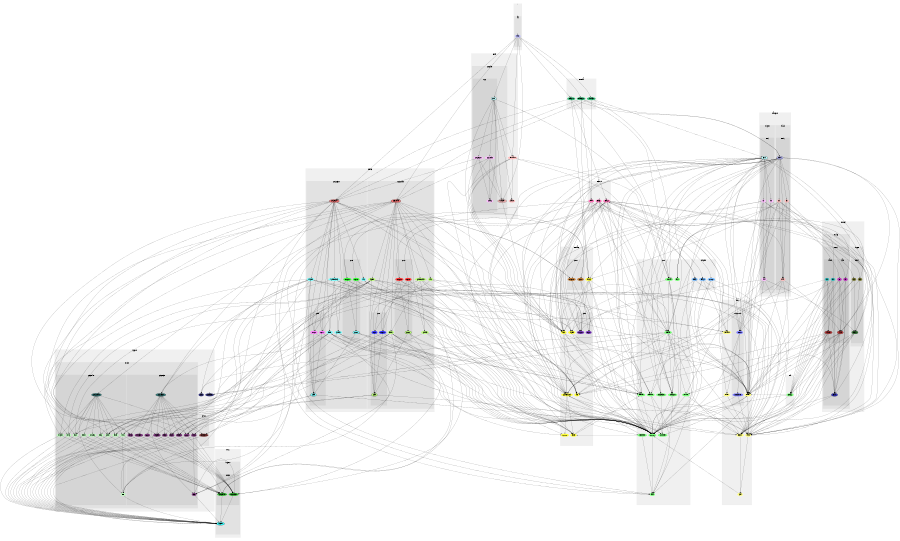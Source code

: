 digraph G {
size="6,4";
ratio="fill";
subgraph cluster_0 {
label=".";
color="#0000000F";
style="filled";
subgraph cluster_1 {
label="app";
color="#0000000F";
style="filled";
u0[label="Main",style="filled",fillcolor="#bbbbff",penwidth="0"];

}

}
subgraph cluster_2 {
label="Build";
color="#0000000F";
style="filled";
u4[label="Firmware",style="filled",fillcolor="#ffbbbb",penwidth="0"];
u10[label="Shake",style="filled",fillcolor="#ffbbbb",penwidth="0"];
subgraph cluster_3 {
label="Compiler";
color="#0000000F";
style="filled";
u5[label="Compiler",style="filled,bold",fillcolor="#ffbbbb"];
subgraph cluster_4 {
label="GCC";
color="#0000000F";
style="filled";
u6[label="GCC",style="filled,bold",fillcolor="#bbffff"];
u7[label="GD32F4xx",style="filled",fillcolor="#ffbbff",penwidth="0"];
u8[label="Config",style="filled",fillcolor="#ffbbff",penwidth="0"];
u9[label="GD32F3x0",style="filled",fillcolor="#ffbbff",penwidth="0"];

}

}

}
subgraph cluster_5 {
label="Core";
color="#0000000F";
style="filled";
u11[label="Context",style="filled",fillcolor="#77ff77",penwidth="0"];
u12[label="FSM",style="filled",fillcolor="#77ff77",penwidth="0"];
u13[label="Scheduler",style="filled",fillcolor="#77ff77",penwidth="0"];
u14[label="Transport",style="filled",fillcolor="#77ff77",penwidth="0"];
u15[label="Formula",style="filled",fillcolor="#77ff77",penwidth="0"];
u16[label="Domain",style="filled",fillcolor="#77ff77",penwidth="0"];
u17[label="Version",style="filled",fillcolor="#77ff77",penwidth="0"];
u18[label="Handler",style="filled",fillcolor="#77ff77",penwidth="0"];
u19[label="Controller",style="filled",fillcolor="#77ff77",penwidth="0"];
u20[label="Task",style="filled",fillcolor="#77ff77",penwidth="0"];
u21[label="Dispatcher",style="filled",fillcolor="#77ff77",penwidth="0"];
u22[label="Feature",style="filled",fillcolor="#77ff77",penwidth="0"];

}
subgraph cluster_6 {
label="Data";
color="#0000000F";
style="filled";
u23[label="Record",style="filled",fillcolor="#ffff77",penwidth="0"];
u24[label="Buffer",style="filled",fillcolor="#ffff77",penwidth="0"];
u25[label="Area",style="filled",fillcolor="#ffff77",penwidth="0"];
u26[label="Value",style="filled",fillcolor="#ffff77",penwidth="0"];
u27[label="Index",style="filled",fillcolor="#ffff77",penwidth="0"];
u30[label="Serialize",style="filled",fillcolor="#ffff77",penwidth="0"];
subgraph cluster_7 {
label="Concurrent";
color="#0000000F";
style="filled";
u28[label="Queue",style="filled",fillcolor="#7777ff",penwidth="0"];
u29[label="Semaphore",style="filled",fillcolor="#7777ff",penwidth="0"];

}

}
subgraph cluster_8 {
label="Device";
color="#0000000F";
style="filled";
subgraph cluster_9 {
label="GD32F3x0";
color="#0000000F";
style="filled";
u54[label="GD32F3x0",style="filled,bold",fillcolor="#ff7777"];
u44[label="Mac",style="filled",fillcolor="#77ffff",penwidth="0"];
u48[label="SysTick",style="filled",fillcolor="#77ffff",penwidth="0"];
u49[label="SystemClock",style="filled",fillcolor="#77ffff",penwidth="0"];
u52[label="USART",style="filled",fillcolor="#77ffff",penwidth="0"];
u53[label="Timer",style="filled",fillcolor="#77ffff",penwidth="0"];
subgraph cluster_10 {
label="GPIO";
color="#0000000F";
style="filled";
u43[label="GPIO",style="filled,bold",fillcolor="#77ffff"];
u50[label="Input",style="filled",fillcolor="#ff77ff",penwidth="0"];
u51[label="Output",style="filled",fillcolor="#ff77ff",penwidth="0"];

}
subgraph cluster_11 {
label="GPIOs";
color="#0000000F";
style="filled";
u47[label="GPIOs",style="filled,bold",fillcolor="#77ffff"];
u45[label="Inputs",style="filled",fillcolor="#33ff33",penwidth="0"];
u46[label="Outputs",style="filled",fillcolor="#33ff33",penwidth="0"];

}

}
subgraph cluster_12 {
label="GD32F4xx";
color="#0000000F";
style="filled";
u31[label="GD32F4xx",style="filled,bold",fillcolor="#ff7777"];
u33[label="Mac",style="filled",fillcolor="#bbff77",penwidth="0"];
u37[label="SysTick",style="filled",fillcolor="#bbff77",penwidth="0"];
u38[label="SystemClock",style="filled",fillcolor="#bbff77",penwidth="0"];
u41[label="USART",style="filled",fillcolor="#bbff77",penwidth="0"];
u42[label="Timer",style="filled",fillcolor="#bbff77",penwidth="0"];
subgraph cluster_13 {
label="GPIO";
color="#0000000F";
style="filled";
u32[label="GPIO",style="filled,bold",fillcolor="#bbff77"];
u39[label="Input",style="filled",fillcolor="#3333ff",penwidth="0"];
u40[label="Output",style="filled",fillcolor="#3333ff",penwidth="0"];

}
subgraph cluster_14 {
label="GPIOs";
color="#0000000F";
style="filled";
u36[label="GPIOs",style="filled,bold",fillcolor="#bbff77"];
u34[label="Inputs",style="filled",fillcolor="#ff3333",penwidth="0"];
u35[label="Outputs",style="filled",fillcolor="#ff3333",penwidth="0"];

}

}

}
subgraph cluster_15 {
label="Endpoint";
color="#0000000F";
style="filled";
u55[label="Relay",style="filled",fillcolor="#77bbff",penwidth="0"];
u56[label="Groups",style="filled",fillcolor="#77bbff",penwidth="0"];
u57[label="Relays",style="filled",fillcolor="#77bbff",penwidth="0"];

}
subgraph cluster_16 {
label="Feature";
color="#0000000F";
style="filled";
u58[label="Relay",style="filled",fillcolor="#ff77bb",penwidth="0"];
u59[label="Relays",style="filled",fillcolor="#ff77bb",penwidth="0"];
u60[label="Blink",style="filled",fillcolor="#ff77bb",penwidth="0"];

}
subgraph cluster_17 {
label="Formula";
color="#0000000F";
style="filled";
u1[label="Blink450",style="filled",fillcolor="#33bb77",penwidth="0"];
u2[label="Relay12",style="filled",fillcolor="#33bb77",penwidth="0"];
u3[label="Blink330",style="filled",fillcolor="#33bb77",penwidth="0"];

}
subgraph cluster_18 {
label="Interface";
color="#0000000F";
style="filled";
u61[label="MCU",style="filled",fillcolor="#ffff33",penwidth="0"];
u62[label="Mac",style="filled",fillcolor="#ffff33",penwidth="0"];
u63[label="Counter",style="filled",fillcolor="#ffff33",penwidth="0"];
u66[label="RS485",style="filled",fillcolor="#ffff33",penwidth="0"];
u67[label="SystemClock",style="filled",fillcolor="#ffff33",penwidth="0"];
u70[label="USART",style="filled",fillcolor="#ffff33",penwidth="0"];
u71[label="Timer",style="filled",fillcolor="#ffff33",penwidth="0"];
subgraph cluster_19 {
label="GPIO";
color="#0000000F";
style="filled";
u68[label="Input",style="filled",fillcolor="#7733bb",penwidth="0"];
u69[label="Output",style="filled",fillcolor="#7733bb",penwidth="0"];

}
subgraph cluster_20 {
label="GPIOs";
color="#0000000F";
style="filled";
u64[label="Inputs",style="filled",fillcolor="#bb7733",penwidth="0"];
u65[label="Outputs",style="filled",fillcolor="#bb7733",penwidth="0"];

}

}
subgraph cluster_21 {
label="Ivory";
color="#0000000F";
style="filled";
subgraph cluster_22 {
label="Support";
color="#0000000F";
style="filled";
u74[label="Support",style="filled,bold",fillcolor="#33ffff"];
subgraph cluster_23 {
label="Device";
color="#0000000F";
style="filled";
u72[label="GD32F4xx",style="filled",fillcolor="#33bb33",penwidth="0"];
u73[label="GD32F3x0",style="filled",fillcolor="#33bb33",penwidth="0"];

}

}

}
subgraph cluster_24 {
label="Protocol";
color="#0000000F";
style="filled";
subgraph cluster_25 {
label="RS485";
color="#0000000F";
style="filled";
subgraph cluster_26 {
label="RBUS";
color="#0000000F";
style="filled";
u84[label="RBUS",style="filled,bold",fillcolor="#3333bb"];
subgraph cluster_27 {
label="Master";
color="#0000000F";
style="filled";
u79[label="Master",style="filled,bold",fillcolor="#bb3333"];
u82[label="Tx",style="filled",fillcolor="#33bbbb",penwidth="0"];
u83[label="Rx",style="filled",fillcolor="#33bbbb",penwidth="0"];

}
subgraph cluster_28 {
label="Slave";
color="#0000000F";
style="filled";
u78[label="Slave",style="filled,bold",fillcolor="#bb3333"];
u80[label="Tx",style="filled",fillcolor="#bb33bb",penwidth="0"];
u81[label="Rx",style="filled",fillcolor="#bb33bb",penwidth="0"];

}

}

}
subgraph cluster_29 {
label="USART";
color="#0000000F";
style="filled";
subgraph cluster_30 {
label="RBUS";
color="#0000000F";
style="filled";
u77[label="RBUS",style="filled,bold",fillcolor="#337733"];
u75[label="Tx",style="filled",fillcolor="#777733",penwidth="0"];
u76[label="Rx",style="filled",fillcolor="#777733",penwidth="0"];

}

}

}
subgraph cluster_31 {
label="Support";
color="#0000000F";
style="filled";
u86[label="Cast",style="filled",fillcolor="#333377",penwidth="0"];
u87[label="Serialize",style="filled",fillcolor="#333377",penwidth="0"];
subgraph cluster_32 {
label="CMSIS";
color="#0000000F";
style="filled";
u85[label="CoreCM4",style="filled",fillcolor="#773333",penwidth="0"];

}
subgraph cluster_33 {
label="Device";
color="#0000000F";
style="filled";
subgraph cluster_34 {
label="GD32F3x0";
color="#0000000F";
style="filled";
u109[label="GD32F3x0",style="filled,bold",fillcolor="#337777"];
u99[label="GPIO",style="filled",fillcolor="#773377",penwidth="0"];
u100[label="SYSCFG",style="filled",fillcolor="#773377",penwidth="0"];
u101[label="RCU",style="filled",fillcolor="#773377",penwidth="0"];
u102[label="EXTI",style="filled",fillcolor="#773377",penwidth="0"];
u103[label="Misc",style="filled",fillcolor="#773377",penwidth="0"];
u104[label="IRQ",style="filled",fillcolor="#773377",penwidth="0"];
u105[label="DMA",style="filled",fillcolor="#773377",penwidth="0"];
u106[label="USART",style="filled",fillcolor="#773377",penwidth="0"];
u107[label="Timer",style="filled",fillcolor="#773377",penwidth="0"];
u108[label="DBG",style="filled",fillcolor="#773377",penwidth="0"];

}
subgraph cluster_35 {
label="GD32F4xx";
color="#0000000F";
style="filled";
u88[label="GD32F4xx",style="filled,bold",fillcolor="#337777"];
u89[label="GPIO",style="filled",fillcolor="#bbffbb",penwidth="0"];
u90[label="SYSCFG",style="filled",fillcolor="#bbffbb",penwidth="0"];
u91[label="RCU",style="filled",fillcolor="#bbffbb",penwidth="0"];
u92[label="EXTI",style="filled",fillcolor="#bbffbb",penwidth="0"];
u93[label="Misc",style="filled",fillcolor="#bbffbb",penwidth="0"];
u94[label="IRQ",style="filled",fillcolor="#bbffbb",penwidth="0"];
u95[label="DMA",style="filled",fillcolor="#bbffbb",penwidth="0"];
u96[label="USART",style="filled",fillcolor="#bbffbb",penwidth="0"];
u97[label="Timer",style="filled",fillcolor="#bbffbb",penwidth="0"];
u98[label="DBG",style="filled",fillcolor="#bbffbb",penwidth="0"];

}

}

}
subgraph cluster_36 {
label="Transport";
color="#0000000F";
style="filled";
subgraph cluster_37 {
label="RS485";
color="#0000000F";
style="filled";
subgraph cluster_38 {
label="RBUS";
color="#0000000F";
style="filled";
u117[label="RBUS",style="filled,bold",fillcolor="#bbbbff"];
u114[label="Data",style="filled",fillcolor="#ffbbbb",penwidth="0"];
u115[label="Tx",style="filled",fillcolor="#ffbbbb",penwidth="0"];
u116[label="Rx",style="filled",fillcolor="#ffbbbb",penwidth="0"];

}

}
subgraph cluster_39 {
label="USART";
color="#0000000F";
style="filled";
subgraph cluster_40 {
label="RBUS";
color="#0000000F";
style="filled";
u113[label="RBUS",style="filled,bold",fillcolor="#bbffff"];
u110[label="Data",style="filled",fillcolor="#ffbbff",penwidth="0"];
u111[label="Tx",style="filled",fillcolor="#ffbbff",penwidth="0"];
u112[label="Rx",style="filled",fillcolor="#ffbbff",penwidth="0"];

}

}

}
subgraph cluster_41 {
label="Util";
color="#0000000F";
style="filled";
u118[label="CRC16",style="filled",fillcolor="#77ff77",penwidth="0"];

}
u0 -> u1;
u0 -> u2;
u0 -> u3;
u0 -> u4;
u0 -> u5;
u0 -> u6;
u0 -> u31;
u0 -> u54;
u1 -> u15;
u1 -> u31;
u1 -> u60;
u1 -> u113;
u2 -> u15;
u2 -> u54;
u2 -> u59;
u2 -> u66;
u2 -> u117;
u3 -> u15;
u3 -> u54;
u3 -> u60;
u3 -> u66;
u3 -> u117;
u4 -> u10;
u4 -> u11;
u4 -> u13;
u4 -> u15;
u4 -> u16;
u4 -> u61;
u5 -> u61;
u6 -> u4;
u6 -> u5;
u6 -> u7;
u6 -> u8;
u6 -> u9;
u6 -> u10;
u6 -> u15;
u6 -> u61;
u7 -> u5;
u7 -> u8;
u7 -> u31;
u7 -> u61;
u9 -> u5;
u9 -> u8;
u9 -> u54;
u9 -> u61;
u11 -> u20;
u13 -> u20;
u13 -> u67;
u13 -> u71;
u14 -> u11;
u14 -> u20;
u14 -> u24;
u15 -> u11;
u15 -> u14;
u15 -> u16;
u15 -> u22;
u15 -> u61;
u16 -> u11;
u16 -> u14;
u16 -> u17;
u16 -> u22;
u16 -> u23;
u16 -> u24;
u16 -> u26;
u16 -> u61;
u16 -> u62;
u16 -> u67;
u16 -> u86;
u16 -> u87;
u17 -> u11;
u17 -> u23;
u18 -> u11;
u19 -> u24;
u21 -> u19;
u21 -> u24;
u22 -> u19;
u22 -> u20;
u23 -> u11;
u23 -> u25;
u24 -> u11;
u24 -> u26;
u25 -> u11;
u26 -> u11;
u26 -> u25;
u27 -> u11;
u27 -> u26;
u28 -> u11;
u28 -> u27;
u28 -> u29;
u29 -> u11;
u29 -> u26;
u30 -> u87;
u31 -> u11;
u31 -> u32;
u31 -> u33;
u31 -> u35;
u31 -> u37;
u31 -> u38;
u31 -> u39;
u31 -> u40;
u31 -> u41;
u31 -> u42;
u31 -> u61;
u31 -> u62;
u31 -> u67;
u31 -> u88;
u31 -> u89;
u31 -> u91;
u31 -> u94;
u31 -> u95;
u31 -> u96;
u32 -> u11;
u32 -> u89;
u32 -> u91;
u33 -> u24;
u33 -> u30;
u33 -> u62;
u33 -> u98;
u34 -> u11;
u34 -> u23;
u34 -> u36;
u34 -> u39;
u34 -> u64;
u35 -> u11;
u35 -> u23;
u35 -> u36;
u35 -> u40;
u35 -> u65;
u35 -> u89;
u36 -> u11;
u36 -> u23;
u36 -> u32;
u36 -> u72;
u37 -> u11;
u37 -> u18;
u37 -> u71;
u37 -> u85;
u38 -> u11;
u38 -> u37;
u38 -> u42;
u38 -> u67;
u38 -> u97;
u39 -> u11;
u39 -> u32;
u39 -> u68;
u39 -> u89;
u40 -> u11;
u40 -> u32;
u40 -> u69;
u40 -> u89;
u41 -> u11;
u41 -> u18;
u41 -> u32;
u41 -> u70;
u41 -> u72;
u41 -> u86;
u41 -> u91;
u41 -> u93;
u41 -> u94;
u41 -> u95;
u41 -> u96;
u42 -> u11;
u42 -> u18;
u42 -> u63;
u42 -> u71;
u42 -> u91;
u42 -> u93;
u42 -> u94;
u42 -> u97;
u43 -> u11;
u43 -> u99;
u43 -> u101;
u44 -> u24;
u44 -> u30;
u44 -> u62;
u44 -> u108;
u45 -> u11;
u45 -> u23;
u45 -> u47;
u45 -> u50;
u45 -> u64;
u46 -> u11;
u46 -> u23;
u46 -> u47;
u46 -> u51;
u46 -> u65;
u46 -> u99;
u47 -> u11;
u47 -> u23;
u47 -> u43;
u47 -> u73;
u48 -> u11;
u48 -> u18;
u48 -> u71;
u48 -> u85;
u49 -> u11;
u49 -> u48;
u49 -> u53;
u49 -> u67;
u49 -> u107;
u50 -> u11;
u50 -> u43;
u50 -> u68;
u50 -> u99;
u51 -> u11;
u51 -> u43;
u51 -> u69;
u51 -> u99;
u52 -> u11;
u52 -> u18;
u52 -> u43;
u52 -> u70;
u52 -> u73;
u52 -> u86;
u52 -> u101;
u52 -> u103;
u52 -> u104;
u52 -> u105;
u52 -> u106;
u52 -> u109;
u53 -> u11;
u53 -> u18;
u53 -> u63;
u53 -> u71;
u53 -> u101;
u53 -> u103;
u53 -> u104;
u53 -> u107;
u53 -> u109;
u54 -> u11;
u54 -> u43;
u54 -> u44;
u54 -> u46;
u54 -> u48;
u54 -> u49;
u54 -> u50;
u54 -> u51;
u54 -> u52;
u54 -> u53;
u54 -> u61;
u54 -> u62;
u54 -> u67;
u54 -> u99;
u54 -> u101;
u54 -> u104;
u54 -> u105;
u54 -> u106;
u54 -> u109;
u55 -> u11;
u55 -> u24;
u55 -> u26;
u55 -> u59;
u55 -> u69;
u56 -> u11;
u56 -> u23;
u56 -> u24;
u56 -> u30;
u57 -> u11;
u57 -> u23;
u57 -> u24;
u57 -> u30;
u58 -> u11;
u58 -> u14;
u58 -> u16;
u58 -> u19;
u58 -> u20;
u58 -> u22;
u58 -> u24;
u58 -> u26;
u58 -> u55;
u58 -> u61;
u58 -> u69;
u59 -> u11;
u59 -> u14;
u59 -> u16;
u59 -> u19;
u59 -> u20;
u59 -> u22;
u59 -> u23;
u59 -> u24;
u59 -> u26;
u59 -> u27;
u59 -> u30;
u59 -> u56;
u59 -> u57;
u59 -> u61;
u59 -> u65;
u59 -> u67;
u60 -> u11;
u60 -> u16;
u60 -> u19;
u60 -> u20;
u60 -> u22;
u60 -> u26;
u60 -> u61;
u60 -> u69;
u60 -> u71;
u61 -> u11;
u61 -> u24;
u61 -> u26;
u61 -> u62;
u61 -> u67;
u62 -> u11;
u62 -> u24;
u64 -> u11;
u64 -> u68;
u65 -> u11;
u65 -> u69;
u66 -> u11;
u66 -> u16;
u66 -> u18;
u66 -> u61;
u66 -> u69;
u66 -> u70;
u67 -> u11;
u67 -> u18;
u67 -> u26;
u67 -> u63;
u67 -> u71;
u70 -> u11;
u70 -> u18;
u71 -> u11;
u71 -> u18;
u72 -> u74;
u73 -> u74;
u75 -> u24;
u75 -> u77;
u75 -> u118;
u76 -> u12;
u76 -> u77;
u76 -> u118;
u77 -> u11;
u77 -> u23;
u77 -> u24;
u77 -> u26;
u77 -> u118;
u78 -> u11;
u78 -> u17;
u78 -> u23;
u78 -> u24;
u78 -> u26;
u78 -> u62;
u78 -> u84;
u78 -> u118;
u79 -> u11;
u79 -> u17;
u79 -> u23;
u79 -> u24;
u79 -> u26;
u79 -> u62;
u79 -> u84;
u79 -> u118;
u80 -> u24;
u80 -> u78;
u80 -> u84;
u80 -> u118;
u81 -> u12;
u81 -> u78;
u81 -> u84;
u81 -> u118;
u82 -> u24;
u82 -> u62;
u82 -> u79;
u82 -> u84;
u82 -> u118;
u83 -> u12;
u83 -> u17;
u83 -> u79;
u83 -> u84;
u83 -> u118;
u84 -> u23;
u84 -> u24;
u84 -> u26;
u85 -> u74;
u88 -> u85;
u88 -> u89;
u88 -> u90;
u88 -> u91;
u88 -> u92;
u88 -> u93;
u88 -> u94;
u88 -> u95;
u88 -> u96;
u88 -> u97;
u88 -> u98;
u89 -> u72;
u89 -> u74;
u90 -> u72;
u90 -> u74;
u91 -> u72;
u91 -> u74;
u92 -> u72;
u92 -> u74;
u93 -> u72;
u93 -> u74;
u93 -> u94;
u94 -> u72;
u94 -> u74;
u95 -> u72;
u95 -> u74;
u96 -> u72;
u96 -> u74;
u97 -> u72;
u97 -> u74;
u98 -> u72;
u98 -> u74;
u99 -> u73;
u99 -> u74;
u100 -> u73;
u100 -> u74;
u101 -> u73;
u101 -> u74;
u102 -> u73;
u102 -> u74;
u103 -> u73;
u103 -> u74;
u103 -> u104;
u104 -> u73;
u104 -> u74;
u105 -> u73;
u105 -> u74;
u106 -> u73;
u106 -> u74;
u107 -> u73;
u107 -> u74;
u108 -> u73;
u108 -> u74;
u109 -> u85;
u109 -> u99;
u109 -> u100;
u109 -> u101;
u109 -> u102;
u109 -> u103;
u109 -> u104;
u109 -> u105;
u109 -> u106;
u109 -> u107;
u109 -> u108;
u110 -> u24;
u110 -> u26;
u110 -> u28;
u110 -> u67;
u110 -> u70;
u110 -> u77;
u111 -> u24;
u111 -> u28;
u111 -> u67;
u111 -> u70;
u111 -> u75;
u111 -> u77;
u111 -> u110;
u112 -> u28;
u112 -> u76;
u112 -> u110;
u113 -> u11;
u113 -> u14;
u113 -> u16;
u113 -> u18;
u113 -> u20;
u113 -> u21;
u113 -> u24;
u113 -> u26;
u113 -> u28;
u113 -> u61;
u113 -> u62;
u113 -> u67;
u113 -> u70;
u113 -> u77;
u113 -> u110;
u113 -> u111;
u113 -> u112;
u114 -> u24;
u114 -> u26;
u114 -> u28;
u114 -> u66;
u114 -> u67;
u114 -> u78;
u115 -> u24;
u115 -> u28;
u115 -> u66;
u115 -> u67;
u115 -> u78;
u115 -> u80;
u115 -> u84;
u115 -> u114;
u116 -> u28;
u116 -> u81;
u116 -> u114;
u117 -> u11;
u117 -> u14;
u117 -> u16;
u117 -> u18;
u117 -> u20;
u117 -> u21;
u117 -> u24;
u117 -> u26;
u117 -> u28;
u117 -> u61;
u117 -> u62;
u117 -> u66;
u117 -> u67;
u117 -> u78;
u117 -> u114;
u117 -> u115;
u117 -> u116;
u118 -> u11;
u118 -> u23;
u118 -> u24;

}
